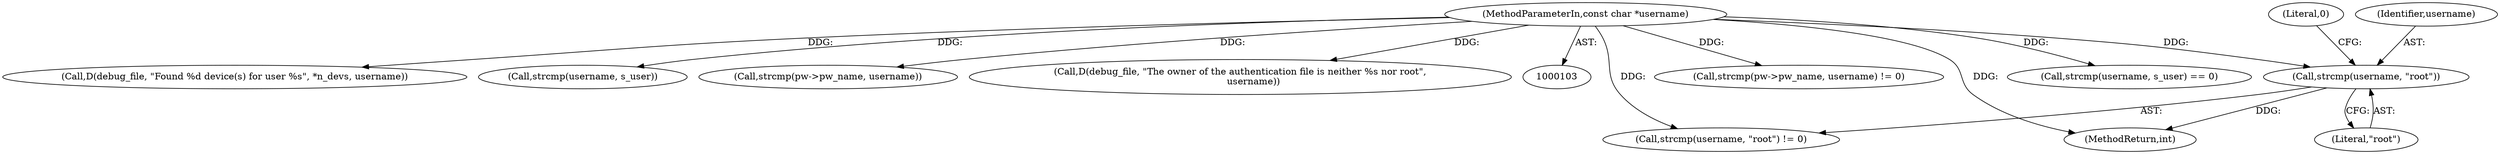 digraph "0_pam-u2f_18b1914e32b74ff52000f10e97067e841e5fff62_1@API" {
"1000263" [label="(Call,strcmp(username, \"root\"))"];
"1000105" [label="(MethodParameterIn,const char *username)"];
"1000265" [label="(Literal,\"root\")"];
"1000246" [label="(Call,strcmp(pw->pw_name, username) != 0)"];
"1000262" [label="(Call,strcmp(username, \"root\") != 0)"];
"1000374" [label="(Call,strcmp(username, s_user) == 0)"];
"1000658" [label="(Call,D(debug_file, \"Found %d device(s) for user %s\", *n_devs, username))"];
"1000375" [label="(Call,strcmp(username, s_user))"];
"1000247" [label="(Call,strcmp(pw->pw_name, username))"];
"1000268" [label="(Call,D(debug_file, \"The owner of the authentication file is neither %s nor root\",\n         username))"];
"1000266" [label="(Literal,0)"];
"1000732" [label="(MethodReturn,int)"];
"1000105" [label="(MethodParameterIn,const char *username)"];
"1000263" [label="(Call,strcmp(username, \"root\"))"];
"1000264" [label="(Identifier,username)"];
"1000263" -> "1000262"  [label="AST: "];
"1000263" -> "1000265"  [label="CFG: "];
"1000264" -> "1000263"  [label="AST: "];
"1000265" -> "1000263"  [label="AST: "];
"1000266" -> "1000263"  [label="CFG: "];
"1000263" -> "1000732"  [label="DDG: "];
"1000105" -> "1000263"  [label="DDG: "];
"1000105" -> "1000103"  [label="AST: "];
"1000105" -> "1000732"  [label="DDG: "];
"1000105" -> "1000246"  [label="DDG: "];
"1000105" -> "1000247"  [label="DDG: "];
"1000105" -> "1000262"  [label="DDG: "];
"1000105" -> "1000268"  [label="DDG: "];
"1000105" -> "1000374"  [label="DDG: "];
"1000105" -> "1000375"  [label="DDG: "];
"1000105" -> "1000658"  [label="DDG: "];
}
